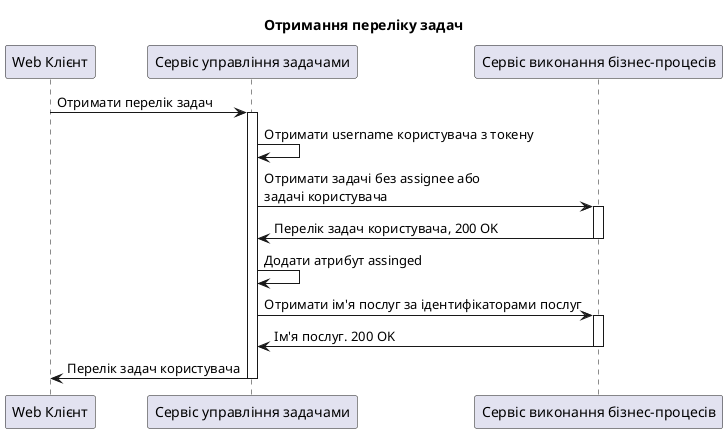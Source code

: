 @startuml
participant "Web Клієнт" as client  order 10
participant "Сервіс управління задачами" as service  order 20
participant "Cервіс виконання бізнес-процесів" as bpms order 30
skinparam responseMessageBelowArrow true

title Отримання переліку задач
  client -> service: Отримати перелік задач
  activate service
  service -> service: Отримати username користувача з токену
  service -> bpms: Отримати задачі без assignee або\nзадачі користувача
  activate bpms
  bpms -> service: Перелік задач користувача, 200 OK
  deactivate bpms
  service -> service : Додати атрибут assinged

  service -> bpms: Отримати ім'я послуг за ідентифікаторами послуг
  activate bpms
  bpms -> service: Ім'я послуг. 200 OK
  deactivate bpms
  service -> client: Перелік задач користувача
  deactivate service
@enduml